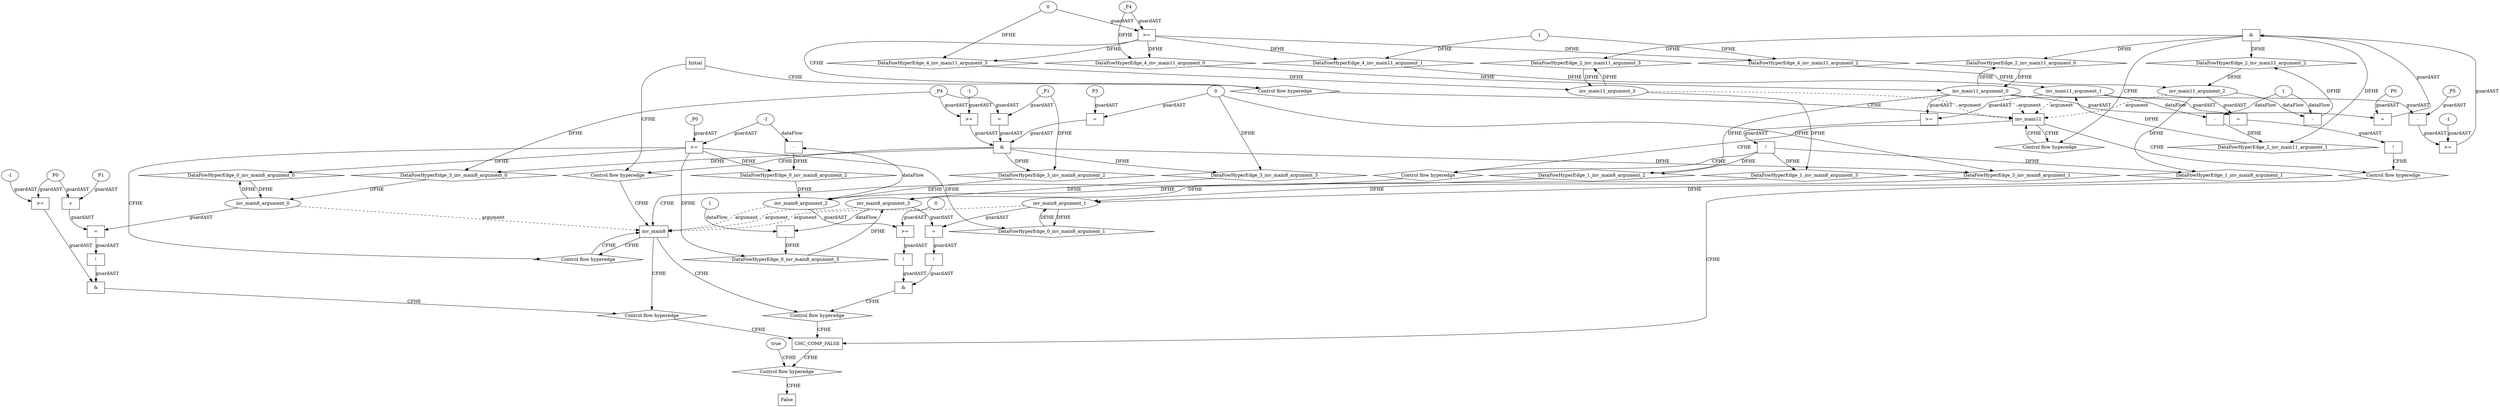 // Horn Graph
digraph {
	"xxxinv_main8___inv_main8_0xxxdataFlow_0_node_0" [label="-"  nodeName="xxxinv_main8___inv_main8_0xxxdataFlow_0_node_0" class=Operator GNNNodeID=4 shape=rect]
	"xxxinv_main8___inv_main8_0xxxdataFlow_0_node_2" [label="-1"  nodeName="xxxinv_main8___inv_main8_0xxxdataFlow_0_node_2" class=IdealInt GNNNodeID=5]
		"inv_main8_argument_2" -> "xxxinv_main8___inv_main8_0xxxdataFlow_0_node_0" [ label="dataFlow"]
		"xxxinv_main8___inv_main8_0xxxdataFlow_0_node_2" -> "xxxinv_main8___inv_main8_0xxxdataFlow_0_node_0" [ label="dataFlow"]
	"xxxinv_main8___inv_main8_0xxxdataFlow1_node_0" [label="-"  nodeName="xxxinv_main8___inv_main8_0xxxdataFlow1_node_0" class=Operator GNNNodeID=6 shape=rect]
	"xxxinv_main8___inv_main8_0xxxdataFlow1_node_2" [label="1"  nodeName="xxxinv_main8___inv_main8_0xxxdataFlow1_node_2" class=IdealInt GNNNodeID=7]
		"inv_main8_argument_3" -> "xxxinv_main8___inv_main8_0xxxdataFlow1_node_0" [ label="dataFlow"]
		"xxxinv_main8___inv_main8_0xxxdataFlow1_node_2" -> "xxxinv_main8___inv_main8_0xxxdataFlow1_node_0" [ label="dataFlow"]
	"xxxinv_main8___inv_main8_0xxxguard_0_node_0" [label=">="  nodeName="xxxinv_main8___inv_main8_0xxxguard_0_node_0" class=Operator GNNNodeID=8 shape=rect]
	"xxxinv_main8___inv_main8_0xxxguard_0_node_1" [label="_P0"  nodeName="xxxinv_main8___inv_main8_0xxxguard_0_node_1" class=symbolicConstant GNNNodeID=9]
		"xxxinv_main8___inv_main8_0xxxguard_0_node_1" -> "xxxinv_main8___inv_main8_0xxxguard_0_node_0" [ label="guardAST"]
		"xxxinv_main8___inv_main8_0xxxdataFlow_0_node_2" -> "xxxinv_main8___inv_main8_0xxxguard_0_node_0" [ label="guardAST"]
	"xxxinv_main8___inv_main11_1xxxguard_0_node_0" [label="!"  nodeName="xxxinv_main8___inv_main11_1xxxguard_0_node_0" class=Operator GNNNodeID=14 shape=rect]
	"xxxinv_main8___inv_main11_1xxxguard_0_node_1" [label=">="  nodeName="xxxinv_main8___inv_main11_1xxxguard_0_node_1" class=Operator GNNNodeID=15 shape=rect]
		"xxxinv_main8___inv_main11_1xxxguard_0_node_1" -> "xxxinv_main8___inv_main11_1xxxguard_0_node_0" [ label="guardAST"]
		"inv_main11_argument_0" -> "xxxinv_main8___inv_main11_1xxxguard_0_node_1" [ label="guardAST"]
		"inv_main11_argument_1" -> "xxxinv_main8___inv_main11_1xxxguard_0_node_1" [ label="guardAST"]
	"xxxinv_main11___inv_main11_2xxxdataFlow_0_node_0" [label="-"  nodeName="xxxinv_main11___inv_main11_2xxxdataFlow_0_node_0" class=Operator GNNNodeID=16 shape=rect]
	"xxxinv_main11___inv_main11_2xxxdataFlow_0_node_2" [label="1"  nodeName="xxxinv_main11___inv_main11_2xxxdataFlow_0_node_2" class=IdealInt GNNNodeID=17]
		"inv_main11_argument_1" -> "xxxinv_main11___inv_main11_2xxxdataFlow_0_node_0" [ label="dataFlow"]
		"xxxinv_main11___inv_main11_2xxxdataFlow_0_node_2" -> "xxxinv_main11___inv_main11_2xxxdataFlow_0_node_0" [ label="dataFlow"]
	"xxxinv_main11___inv_main11_2xxxdataFlow1_node_0" [label="-"  nodeName="xxxinv_main11___inv_main11_2xxxdataFlow1_node_0" class=Operator GNNNodeID=18 shape=rect]
		"inv_main11_argument_2" -> "xxxinv_main11___inv_main11_2xxxdataFlow1_node_0" [ label="dataFlow"]
		"xxxinv_main11___inv_main11_2xxxdataFlow_0_node_2" -> "xxxinv_main11___inv_main11_2xxxdataFlow1_node_0" [ label="dataFlow"]
	"xxxinv_main11___inv_main11_2xxxguard_0_node_0" [label=">="  nodeName="xxxinv_main11___inv_main11_2xxxguard_0_node_0" class=Operator GNNNodeID=19 shape=rect]
	"xxxinv_main11___inv_main11_2xxxguard_0_node_1" [label="-"  nodeName="xxxinv_main11___inv_main11_2xxxguard_0_node_1" class=Operator GNNNodeID=20 shape=rect]
	"xxxinv_main11___inv_main11_2xxxguard_0_node_3" [label="_P5"  nodeName="xxxinv_main11___inv_main11_2xxxguard_0_node_3" class=symbolicConstant GNNNodeID=21]
	"xxxinv_main11___inv_main11_2xxxguard_0_node_4" [label="-1"  nodeName="xxxinv_main11___inv_main11_2xxxguard_0_node_4" class=IdealInt GNNNodeID=22]
		"xxxinv_main11___inv_main11_2xxxguard_0_node_1" -> "xxxinv_main11___inv_main11_2xxxguard_0_node_0" [ label="guardAST"]
		"xxxinv_main11___inv_main11_2xxxguard_0_node_4" -> "xxxinv_main11___inv_main11_2xxxguard_0_node_0" [ label="guardAST"]
		"inv_main11_argument_0" -> "xxxinv_main11___inv_main11_2xxxguard_0_node_1" [ label="guardAST"]
		"xxxinv_main11___inv_main11_2xxxguard_0_node_3" -> "xxxinv_main11___inv_main11_2xxxguard_0_node_1" [ label="guardAST"]
	"xxxinv_main11___inv_main11_2xxxguard1_node_0" [label="="  nodeName="xxxinv_main11___inv_main11_2xxxguard1_node_0" class=Operator GNNNodeID=23 shape=rect]
	"xxxinv_main11___inv_main11_2xxxguard1_node_1" [label="P0"  nodeName="xxxinv_main11___inv_main11_2xxxguard1_node_1" class=symbolicConstant GNNNodeID=24]
		"xxxinv_main11___inv_main11_2xxxguard1_node_1" -> "xxxinv_main11___inv_main11_2xxxguard1_node_0" [ label="guardAST"]
		"inv_main11_argument_0" -> "xxxinv_main11___inv_main11_2xxxguard1_node_0" [ label="guardAST"]
	"xxxinv_main8___Initial_3xxxdataFlow_0_node_0" [label="_P4"  nodeName="xxxinv_main8___Initial_3xxxdataFlow_0_node_0" class=symbolicConstant GNNNodeID=25]
	"xxxinv_main8___Initial_3xxxdataFlow1_node_0" [label="0"  nodeName="xxxinv_main8___Initial_3xxxdataFlow1_node_0" class=IdealInt GNNNodeID=26]
	"xxxinv_main8___Initial_3xxxdataFlow2_node_0" [label="_P1"  nodeName="xxxinv_main8___Initial_3xxxdataFlow2_node_0" class=symbolicConstant GNNNodeID=27]
	"xxxinv_main8___Initial_3xxxguard_0_node_0" [label=">="  nodeName="xxxinv_main8___Initial_3xxxguard_0_node_0" class=Operator GNNNodeID=28 shape=rect]
	"xxxinv_main8___Initial_3xxxguard_0_node_1" [label="-1"  nodeName="xxxinv_main8___Initial_3xxxguard_0_node_1" class=IdealInt GNNNodeID=29]
		"xxxinv_main8___Initial_3xxxguard_0_node_1" -> "xxxinv_main8___Initial_3xxxguard_0_node_0" [ label="guardAST"]
		"xxxinv_main8___Initial_3xxxdataFlow_0_node_0" -> "xxxinv_main8___Initial_3xxxguard_0_node_0" [ label="guardAST"]
	"xxxinv_main8___Initial_3xxxguard1_node_0" [label="="  nodeName="xxxinv_main8___Initial_3xxxguard1_node_0" class=Operator GNNNodeID=30 shape=rect]
	"xxxinv_main8___Initial_3xxxguard1_node_2" [label="P3"  nodeName="xxxinv_main8___Initial_3xxxguard1_node_2" class=symbolicConstant GNNNodeID=31]
		"xxxinv_main8___Initial_3xxxdataFlow1_node_0" -> "xxxinv_main8___Initial_3xxxguard1_node_0" [ label="guardAST"]
		"xxxinv_main8___Initial_3xxxguard1_node_2" -> "xxxinv_main8___Initial_3xxxguard1_node_0" [ label="guardAST"]
	"xxxinv_main8___Initial_3xxxguard2_node_0" [label="="  nodeName="xxxinv_main8___Initial_3xxxguard2_node_0" class=Operator GNNNodeID=32 shape=rect]
		"xxxinv_main8___Initial_3xxxdataFlow2_node_0" -> "xxxinv_main8___Initial_3xxxguard2_node_0" [ label="guardAST"]
		"xxxinv_main8___Initial_3xxxdataFlow_0_node_0" -> "xxxinv_main8___Initial_3xxxguard2_node_0" [ label="guardAST"]
	"xxxinv_main11___Initial_4xxxdataFlow_0_node_0" [label="_P4"  nodeName="xxxinv_main11___Initial_4xxxdataFlow_0_node_0" class=symbolicConstant GNNNodeID=33]
	"xxxinv_main11___Initial_4xxxdataFlow1_node_0" [label="1"  nodeName="xxxinv_main11___Initial_4xxxdataFlow1_node_0" class=IdealInt GNNNodeID=34]
	"xxxinv_main11___Initial_4xxxdataFlow3_node_0" [label="0"  nodeName="xxxinv_main11___Initial_4xxxdataFlow3_node_0" class=IdealInt GNNNodeID=35]
	"xxxinv_main11___Initial_4xxxguard_0_node_0" [label=">="  nodeName="xxxinv_main11___Initial_4xxxguard_0_node_0" class=Operator GNNNodeID=36 shape=rect]
		"xxxinv_main11___Initial_4xxxdataFlow_0_node_0" -> "xxxinv_main11___Initial_4xxxguard_0_node_0" [ label="guardAST"]
		"xxxinv_main11___Initial_4xxxdataFlow3_node_0" -> "xxxinv_main11___Initial_4xxxguard_0_node_0" [ label="guardAST"]
	"xxxCHC_COMP_FALSE___inv_main11_5xxxguard_0_node_0" [label="!"  nodeName="xxxCHC_COMP_FALSE___inv_main11_5xxxguard_0_node_0" class=Operator GNNNodeID=37 shape=rect]
	"xxxCHC_COMP_FALSE___inv_main11_5xxxguard_0_node_1" [label="="  nodeName="xxxCHC_COMP_FALSE___inv_main11_5xxxguard_0_node_1" class=Operator GNNNodeID=38 shape=rect]
		"xxxCHC_COMP_FALSE___inv_main11_5xxxguard_0_node_1" -> "xxxCHC_COMP_FALSE___inv_main11_5xxxguard_0_node_0" [ label="guardAST"]
		"inv_main11_argument_1" -> "xxxCHC_COMP_FALSE___inv_main11_5xxxguard_0_node_1" [ label="guardAST"]
		"inv_main11_argument_2" -> "xxxCHC_COMP_FALSE___inv_main11_5xxxguard_0_node_1" [ label="guardAST"]
	"xxxCHC_COMP_FALSE___inv_main8_6xxxguard_0_node_0" [label="!"  nodeName="xxxCHC_COMP_FALSE___inv_main8_6xxxguard_0_node_0" class=Operator GNNNodeID=39 shape=rect]
	"xxxCHC_COMP_FALSE___inv_main8_6xxxguard_0_node_1" [label="="  nodeName="xxxCHC_COMP_FALSE___inv_main8_6xxxguard_0_node_1" class=Operator GNNNodeID=40 shape=rect]
	"xxxCHC_COMP_FALSE___inv_main8_6xxxguard_0_node_2" [label="+"  nodeName="xxxCHC_COMP_FALSE___inv_main8_6xxxguard_0_node_2" class=Operator GNNNodeID=41 shape=rect]
	"xxxCHC_COMP_FALSE___inv_main8_6xxxguard_0_node_3" [label="P0"  nodeName="xxxCHC_COMP_FALSE___inv_main8_6xxxguard_0_node_3" class=symbolicConstant GNNNodeID=42]
	"xxxCHC_COMP_FALSE___inv_main8_6xxxguard_0_node_4" [label="P1"  nodeName="xxxCHC_COMP_FALSE___inv_main8_6xxxguard_0_node_4" class=symbolicConstant GNNNodeID=43]
		"xxxCHC_COMP_FALSE___inv_main8_6xxxguard_0_node_1" -> "xxxCHC_COMP_FALSE___inv_main8_6xxxguard_0_node_0" [ label="guardAST"]
		"xxxCHC_COMP_FALSE___inv_main8_6xxxguard_0_node_2" -> "xxxCHC_COMP_FALSE___inv_main8_6xxxguard_0_node_1" [ label="guardAST"]
		"inv_main8_argument_0" -> "xxxCHC_COMP_FALSE___inv_main8_6xxxguard_0_node_1" [ label="guardAST"]
		"xxxCHC_COMP_FALSE___inv_main8_6xxxguard_0_node_3" -> "xxxCHC_COMP_FALSE___inv_main8_6xxxguard_0_node_2" [ label="guardAST"]
		"xxxCHC_COMP_FALSE___inv_main8_6xxxguard_0_node_4" -> "xxxCHC_COMP_FALSE___inv_main8_6xxxguard_0_node_2" [ label="guardAST"]
	"xxxCHC_COMP_FALSE___inv_main8_6xxxguard1_node_0" [label=">="  nodeName="xxxCHC_COMP_FALSE___inv_main8_6xxxguard1_node_0" class=Operator GNNNodeID=44 shape=rect]
	"xxxCHC_COMP_FALSE___inv_main8_6xxxguard1_node_2" [label="-1"  nodeName="xxxCHC_COMP_FALSE___inv_main8_6xxxguard1_node_2" class=IdealInt GNNNodeID=45]
		"xxxCHC_COMP_FALSE___inv_main8_6xxxguard_0_node_3" -> "xxxCHC_COMP_FALSE___inv_main8_6xxxguard1_node_0" [ label="guardAST"]
		"xxxCHC_COMP_FALSE___inv_main8_6xxxguard1_node_2" -> "xxxCHC_COMP_FALSE___inv_main8_6xxxguard1_node_0" [ label="guardAST"]
	"xxxCHC_COMP_FALSE___inv_main8_7xxxguard_0_node_0" [label="!"  nodeName="xxxCHC_COMP_FALSE___inv_main8_7xxxguard_0_node_0" class=Operator GNNNodeID=46 shape=rect]
	"xxxCHC_COMP_FALSE___inv_main8_7xxxguard_0_node_1" [label="="  nodeName="xxxCHC_COMP_FALSE___inv_main8_7xxxguard_0_node_1" class=Operator GNNNodeID=47 shape=rect]
		"xxxCHC_COMP_FALSE___inv_main8_7xxxguard_0_node_1" -> "xxxCHC_COMP_FALSE___inv_main8_7xxxguard_0_node_0" [ label="guardAST"]
		"inv_main8_argument_1" -> "xxxCHC_COMP_FALSE___inv_main8_7xxxguard_0_node_1" [ label="guardAST"]
		"inv_main8_argument_3" -> "xxxCHC_COMP_FALSE___inv_main8_7xxxguard_0_node_1" [ label="guardAST"]
	"xxxCHC_COMP_FALSE___inv_main8_7xxxguard1_node_0" [label="!"  nodeName="xxxCHC_COMP_FALSE___inv_main8_7xxxguard1_node_0" class=Operator GNNNodeID=48 shape=rect]
	"xxxCHC_COMP_FALSE___inv_main8_7xxxguard1_node_1" [label=">="  nodeName="xxxCHC_COMP_FALSE___inv_main8_7xxxguard1_node_1" class=Operator GNNNodeID=49 shape=rect]
	"xxxCHC_COMP_FALSE___inv_main8_7xxxguard1_node_3" [label="0"  nodeName="xxxCHC_COMP_FALSE___inv_main8_7xxxguard1_node_3" class=IdealInt GNNNodeID=50]
		"xxxCHC_COMP_FALSE___inv_main8_7xxxguard1_node_1" -> "xxxCHC_COMP_FALSE___inv_main8_7xxxguard1_node_0" [ label="guardAST"]
		"inv_main8_argument_2" -> "xxxCHC_COMP_FALSE___inv_main8_7xxxguard1_node_1" [ label="guardAST"]
		"xxxCHC_COMP_FALSE___inv_main8_7xxxguard1_node_3" -> "xxxCHC_COMP_FALSE___inv_main8_7xxxguard1_node_1" [ label="guardAST"]
	"xxxFALSE___CHC_COMP_FALSE_8xxxguard_0_node_0" [label="true"  nodeName="xxxFALSE___CHC_COMP_FALSE_8xxxguard_0_node_0" class=Constant GNNNodeID=51]
	"CHC_COMP_FALSE" [label="CHC_COMP_FALSE"  nodeName="CHC_COMP_FALSE" class=CONTROL GNNNodeID=52 shape="rect"]
	"inv_main11" [label="inv_main11"  nodeName="inv_main11" class=CONTROL GNNNodeID=53 shape="rect"]
	"inv_main8" [label="inv_main8"  nodeName="inv_main8" class=CONTROL GNNNodeID=54 shape="rect"]
	"FALSE" [label="False"  nodeName=False class=CONTROL GNNNodeID=55 shape="rect"]
	"Initial" [label="Initial"  nodeName=Initial class=CONTROL GNNNodeID=56 shape="rect"]
	"ControlFowHyperEdge_0" [label="Control flow hyperedge"  hyperEdgeNodeID=0 nodeName=ControlFowHyperEdge_0 class=controlFlowHyperEdge shape="diamond"]
		"inv_main8" -> ControlFowHyperEdge_0 [ label="CFHE"]
		"ControlFowHyperEdge_0" -> "inv_main8" [ label="CFHE"]
	"ControlFowHyperEdge_1" [label="Control flow hyperedge"  hyperEdgeNodeID=1 nodeName=ControlFowHyperEdge_1 class=controlFlowHyperEdge shape="diamond"]
		"inv_main11" -> ControlFowHyperEdge_1 [ label="CFHE"]
		"ControlFowHyperEdge_1" -> "inv_main8" [ label="CFHE"]
	"ControlFowHyperEdge_2" [label="Control flow hyperedge"  hyperEdgeNodeID=2 nodeName=ControlFowHyperEdge_2 class=controlFlowHyperEdge shape="diamond"]
		"inv_main11" -> ControlFowHyperEdge_2 [ label="CFHE"]
		"ControlFowHyperEdge_2" -> "inv_main11" [ label="CFHE"]
	"ControlFowHyperEdge_3" [label="Control flow hyperedge"  hyperEdgeNodeID=3 nodeName=ControlFowHyperEdge_3 class=controlFlowHyperEdge shape="diamond"]
		"Initial" -> ControlFowHyperEdge_3 [ label="CFHE"]
		"ControlFowHyperEdge_3" -> "inv_main8" [ label="CFHE"]
	"ControlFowHyperEdge_4" [label="Control flow hyperedge"  hyperEdgeNodeID=4 nodeName=ControlFowHyperEdge_4 class=controlFlowHyperEdge shape="diamond"]
		"Initial" -> ControlFowHyperEdge_4 [ label="CFHE"]
		"ControlFowHyperEdge_4" -> "inv_main11" [ label="CFHE"]
	"ControlFowHyperEdge_5" [label="Control flow hyperedge"  hyperEdgeNodeID=5 nodeName=ControlFowHyperEdge_5 class=controlFlowHyperEdge shape="diamond"]
		"inv_main11" -> ControlFowHyperEdge_5 [ label="CFHE"]
		"ControlFowHyperEdge_5" -> "CHC_COMP_FALSE" [ label="CFHE"]
	"ControlFowHyperEdge_6" [label="Control flow hyperedge"  hyperEdgeNodeID=6 nodeName=ControlFowHyperEdge_6 class=controlFlowHyperEdge shape="diamond"]
		"inv_main8" -> ControlFowHyperEdge_6 [ label="CFHE"]
		"ControlFowHyperEdge_6" -> "CHC_COMP_FALSE" [ label="CFHE"]
	"ControlFowHyperEdge_7" [label="Control flow hyperedge"  hyperEdgeNodeID=7 nodeName=ControlFowHyperEdge_7 class=controlFlowHyperEdge shape="diamond"]
		"inv_main8" -> ControlFowHyperEdge_7 [ label="CFHE"]
		"ControlFowHyperEdge_7" -> "CHC_COMP_FALSE" [ label="CFHE"]
	"ControlFowHyperEdge_8" [label="Control flow hyperedge"  hyperEdgeNodeID=8 nodeName=ControlFowHyperEdge_8 class=controlFlowHyperEdge shape="diamond"]
		"CHC_COMP_FALSE" -> ControlFowHyperEdge_8 [ label="CFHE"]
		"ControlFowHyperEdge_8" -> "FALSE" [ label="CFHE"]
	"inv_main8_argument_0" [label="inv_main8_argument_0"  nodeName=argument0 class=argument shape=oval GNNNodeID=57 head="inv_main8"]
		"inv_main8_argument_0" -> "inv_main8" [ label="argument" style=dashed]
	"inv_main8_argument_1" [label="inv_main8_argument_1"  nodeName=argument1 class=argument shape=oval GNNNodeID=57 head="inv_main8"]
		"inv_main8_argument_1" -> "inv_main8" [ label="argument" style=dashed]
	"inv_main8_argument_2" [label="inv_main8_argument_2"  nodeName=argument2 class=argument shape=oval GNNNodeID=57 head="inv_main8"]
		"inv_main8_argument_2" -> "inv_main8" [ label="argument" style=dashed]
	"inv_main8_argument_3" [label="inv_main8_argument_3"  nodeName=argument3 class=argument shape=oval GNNNodeID=57 head="inv_main8"]
		"inv_main8_argument_3" -> "inv_main8" [ label="argument" style=dashed]
	"inv_main11_argument_0" [label="inv_main11_argument_0"  nodeName=argument0 class=argument shape=oval GNNNodeID=57 head="inv_main11"]
		"inv_main11_argument_0" -> "inv_main11" [ label="argument" style=dashed]
	"inv_main11_argument_1" [label="inv_main11_argument_1"  nodeName=argument1 class=argument shape=oval GNNNodeID=57 head="inv_main11"]
		"inv_main11_argument_1" -> "inv_main11" [ label="argument" style=dashed]
	"inv_main11_argument_2" [label="inv_main11_argument_2"  nodeName=argument2 class=argument shape=oval GNNNodeID=57 head="inv_main11"]
		"inv_main11_argument_2" -> "inv_main11" [ label="argument" style=dashed]
	"inv_main11_argument_3" [label="inv_main11_argument_3"  nodeName=argument3 class=argument shape=oval GNNNodeID=57 head="inv_main11"]
		"inv_main11_argument_3" -> "inv_main11" [ label="argument" style=dashed]
		"xxxinv_main8___inv_main8_0xxxguard_0_node_0" -> "ControlFowHyperEdge_0" [ label="CFHE"]
		"xxxinv_main8___inv_main11_1xxxguard_0_node_0" -> "ControlFowHyperEdge_1" [ label="CFHE"]
	"xxxinv_main11___inv_main11_2xxx_and" [label="&"  andName="xxxinv_main11___inv_main11_2xxx_and" class=Operator shape=rect]
		"xxxinv_main11___inv_main11_2xxxguard_0_node_0" -> "xxxinv_main11___inv_main11_2xxx_and" [ label="guardAST"]
		"xxxinv_main11___inv_main11_2xxxguard1_node_0" -> "xxxinv_main11___inv_main11_2xxx_and" [ label="guardAST"]
		"xxxinv_main11___inv_main11_2xxx_and" -> "ControlFowHyperEdge_2" [ label="CFHE"]
	"xxxinv_main8___Initial_3xxx_and" [label="&"  andName="xxxinv_main8___Initial_3xxx_and" class=Operator shape=rect]
		"xxxinv_main8___Initial_3xxxguard_0_node_0" -> "xxxinv_main8___Initial_3xxx_and" [ label="guardAST"]
		"xxxinv_main8___Initial_3xxxguard1_node_0" -> "xxxinv_main8___Initial_3xxx_and" [ label="guardAST"]
		"xxxinv_main8___Initial_3xxxguard2_node_0" -> "xxxinv_main8___Initial_3xxx_and" [ label="guardAST"]
		"xxxinv_main8___Initial_3xxx_and" -> "ControlFowHyperEdge_3" [ label="CFHE"]
		"xxxinv_main11___Initial_4xxxguard_0_node_0" -> "ControlFowHyperEdge_4" [ label="CFHE"]
		"xxxCHC_COMP_FALSE___inv_main11_5xxxguard_0_node_0" -> "ControlFowHyperEdge_5" [ label="CFHE"]
	"xxxCHC_COMP_FALSE___inv_main8_6xxx_and" [label="&"  andName="xxxCHC_COMP_FALSE___inv_main8_6xxx_and" class=Operator shape=rect]
		"xxxCHC_COMP_FALSE___inv_main8_6xxxguard_0_node_0" -> "xxxCHC_COMP_FALSE___inv_main8_6xxx_and" [ label="guardAST"]
		"xxxCHC_COMP_FALSE___inv_main8_6xxxguard1_node_0" -> "xxxCHC_COMP_FALSE___inv_main8_6xxx_and" [ label="guardAST"]
		"xxxCHC_COMP_FALSE___inv_main8_6xxx_and" -> "ControlFowHyperEdge_6" [ label="CFHE"]
	"xxxCHC_COMP_FALSE___inv_main8_7xxx_and" [label="&"  andName="xxxCHC_COMP_FALSE___inv_main8_7xxx_and" class=Operator shape=rect]
		"xxxCHC_COMP_FALSE___inv_main8_7xxxguard_0_node_0" -> "xxxCHC_COMP_FALSE___inv_main8_7xxx_and" [ label="guardAST"]
		"xxxCHC_COMP_FALSE___inv_main8_7xxxguard1_node_0" -> "xxxCHC_COMP_FALSE___inv_main8_7xxx_and" [ label="guardAST"]
		"xxxCHC_COMP_FALSE___inv_main8_7xxx_and" -> "ControlFowHyperEdge_7" [ label="CFHE"]
		"xxxFALSE___CHC_COMP_FALSE_8xxxguard_0_node_0" -> "ControlFowHyperEdge_8" [ label="CFHE"]
		"inv_main8_argument_0" -> "DataFowHyperEdge_0_inv_main8_argument_0" [ label="DFHE"]
	"DataFowHyperEdge_0_inv_main8_argument_0" [label="DataFowHyperEdge_0_inv_main8_argument_0"  nodeName="DataFowHyperEdge_0_inv_main8_argument_0" class=DataFlowHyperedge shape=diamond]
		"DataFowHyperEdge_0_inv_main8_argument_0" -> "inv_main8_argument_0" [ label="DFHE"]
		"xxxinv_main8___inv_main8_0xxxguard_0_node_0" -> "DataFowHyperEdge_0_inv_main8_argument_0" [ label="DFHE"]
		"inv_main8_argument_1" -> "DataFowHyperEdge_0_inv_main8_argument_1" [ label="DFHE"]
	"DataFowHyperEdge_0_inv_main8_argument_1" [label="DataFowHyperEdge_0_inv_main8_argument_1"  nodeName="DataFowHyperEdge_0_inv_main8_argument_1" class=DataFlowHyperedge shape=diamond]
		"DataFowHyperEdge_0_inv_main8_argument_1" -> "inv_main8_argument_1" [ label="DFHE"]
		"xxxinv_main8___inv_main8_0xxxguard_0_node_0" -> "DataFowHyperEdge_0_inv_main8_argument_1" [ label="DFHE"]
		"inv_main11_argument_2" -> "DataFowHyperEdge_1_inv_main8_argument_1" [ label="DFHE"]
	"DataFowHyperEdge_1_inv_main8_argument_1" [label="DataFowHyperEdge_1_inv_main8_argument_1"  nodeName="DataFowHyperEdge_1_inv_main8_argument_1" class=DataFlowHyperedge shape=diamond]
		"DataFowHyperEdge_1_inv_main8_argument_1" -> "inv_main8_argument_1" [ label="DFHE"]
		"xxxinv_main8___inv_main11_1xxxguard_0_node_0" -> "DataFowHyperEdge_1_inv_main8_argument_1" [ label="DFHE"]
		"inv_main11_argument_3" -> "DataFowHyperEdge_1_inv_main8_argument_3" [ label="DFHE"]
	"DataFowHyperEdge_1_inv_main8_argument_3" [label="DataFowHyperEdge_1_inv_main8_argument_3"  nodeName="DataFowHyperEdge_1_inv_main8_argument_3" class=DataFlowHyperedge shape=diamond]
		"DataFowHyperEdge_1_inv_main8_argument_3" -> "inv_main8_argument_3" [ label="DFHE"]
		"xxxinv_main8___inv_main11_1xxxguard_0_node_0" -> "DataFowHyperEdge_1_inv_main8_argument_3" [ label="DFHE"]
		"inv_main11_argument_0" -> "DataFowHyperEdge_2_inv_main11_argument_0" [ label="DFHE"]
	"DataFowHyperEdge_2_inv_main11_argument_0" [label="DataFowHyperEdge_2_inv_main11_argument_0"  nodeName="DataFowHyperEdge_2_inv_main11_argument_0" class=DataFlowHyperedge shape=diamond]
		"DataFowHyperEdge_2_inv_main11_argument_0" -> "inv_main11_argument_0" [ label="DFHE"]
		"xxxinv_main11___inv_main11_2xxx_and" -> "DataFowHyperEdge_2_inv_main11_argument_0" [ label="DFHE"]
		"inv_main11_argument_3" -> "DataFowHyperEdge_2_inv_main11_argument_3" [ label="DFHE"]
	"DataFowHyperEdge_2_inv_main11_argument_3" [label="DataFowHyperEdge_2_inv_main11_argument_3"  nodeName="DataFowHyperEdge_2_inv_main11_argument_3" class=DataFlowHyperedge shape=diamond]
		"DataFowHyperEdge_2_inv_main11_argument_3" -> "inv_main11_argument_3" [ label="DFHE"]
		"xxxinv_main11___inv_main11_2xxx_and" -> "DataFowHyperEdge_2_inv_main11_argument_3" [ label="DFHE"]
	"DataFowHyperEdge_0_inv_main8_argument_2" [label="DataFowHyperEdge_0_inv_main8_argument_2"  nodeName="DataFowHyperEdge_0_inv_main8_argument_2" class=DataFlowHyperedge shape=diamond]
		"DataFowHyperEdge_0_inv_main8_argument_2" -> "inv_main8_argument_2" [ label="DFHE"]
		"xxxinv_main8___inv_main8_0xxxguard_0_node_0" -> "DataFowHyperEdge_0_inv_main8_argument_2" [ label="DFHE"]
		"xxxinv_main8___inv_main8_0xxxdataFlow_0_node_0" -> "DataFowHyperEdge_0_inv_main8_argument_2" [ label="DFHE"]
	"DataFowHyperEdge_0_inv_main8_argument_3" [label="DataFowHyperEdge_0_inv_main8_argument_3"  nodeName="DataFowHyperEdge_0_inv_main8_argument_3" class=DataFlowHyperedge shape=diamond]
		"DataFowHyperEdge_0_inv_main8_argument_3" -> "inv_main8_argument_3" [ label="DFHE"]
		"xxxinv_main8___inv_main8_0xxxguard_0_node_0" -> "DataFowHyperEdge_0_inv_main8_argument_3" [ label="DFHE"]
		"xxxinv_main8___inv_main8_0xxxdataFlow1_node_0" -> "DataFowHyperEdge_0_inv_main8_argument_3" [ label="DFHE"]
	"DataFowHyperEdge_1_inv_main8_argument_2" [label="DataFowHyperEdge_1_inv_main8_argument_2"  nodeName="DataFowHyperEdge_1_inv_main8_argument_2" class=DataFlowHyperedge shape=diamond]
		"DataFowHyperEdge_1_inv_main8_argument_2" -> "inv_main8_argument_2" [ label="DFHE"]
		"xxxinv_main8___inv_main11_1xxxguard_0_node_0" -> "DataFowHyperEdge_1_inv_main8_argument_2" [ label="DFHE"]
		"inv_main11_argument_0" -> "DataFowHyperEdge_1_inv_main8_argument_2" [ label="DFHE"]
	"DataFowHyperEdge_2_inv_main11_argument_1" [label="DataFowHyperEdge_2_inv_main11_argument_1"  nodeName="DataFowHyperEdge_2_inv_main11_argument_1" class=DataFlowHyperedge shape=diamond]
		"DataFowHyperEdge_2_inv_main11_argument_1" -> "inv_main11_argument_1" [ label="DFHE"]
		"xxxinv_main11___inv_main11_2xxx_and" -> "DataFowHyperEdge_2_inv_main11_argument_1" [ label="DFHE"]
		"xxxinv_main11___inv_main11_2xxxdataFlow_0_node_0" -> "DataFowHyperEdge_2_inv_main11_argument_1" [ label="DFHE"]
	"DataFowHyperEdge_2_inv_main11_argument_2" [label="DataFowHyperEdge_2_inv_main11_argument_2"  nodeName="DataFowHyperEdge_2_inv_main11_argument_2" class=DataFlowHyperedge shape=diamond]
		"DataFowHyperEdge_2_inv_main11_argument_2" -> "inv_main11_argument_2" [ label="DFHE"]
		"xxxinv_main11___inv_main11_2xxx_and" -> "DataFowHyperEdge_2_inv_main11_argument_2" [ label="DFHE"]
		"xxxinv_main11___inv_main11_2xxxdataFlow1_node_0" -> "DataFowHyperEdge_2_inv_main11_argument_2" [ label="DFHE"]
	"DataFowHyperEdge_3_inv_main8_argument_0" [label="DataFowHyperEdge_3_inv_main8_argument_0"  nodeName="DataFowHyperEdge_3_inv_main8_argument_0" class=DataFlowHyperedge shape=diamond]
		"DataFowHyperEdge_3_inv_main8_argument_0" -> "inv_main8_argument_0" [ label="DFHE"]
		"xxxinv_main8___Initial_3xxx_and" -> "DataFowHyperEdge_3_inv_main8_argument_0" [ label="DFHE"]
		"xxxinv_main8___Initial_3xxxdataFlow_0_node_0" -> "DataFowHyperEdge_3_inv_main8_argument_0" [ label="DFHE"]
	"DataFowHyperEdge_3_inv_main8_argument_1" [label="DataFowHyperEdge_3_inv_main8_argument_1"  nodeName="DataFowHyperEdge_3_inv_main8_argument_1" class=DataFlowHyperedge shape=diamond]
		"DataFowHyperEdge_3_inv_main8_argument_1" -> "inv_main8_argument_1" [ label="DFHE"]
		"xxxinv_main8___Initial_3xxx_and" -> "DataFowHyperEdge_3_inv_main8_argument_1" [ label="DFHE"]
		"xxxinv_main8___Initial_3xxxdataFlow1_node_0" -> "DataFowHyperEdge_3_inv_main8_argument_1" [ label="DFHE"]
	"DataFowHyperEdge_3_inv_main8_argument_2" [label="DataFowHyperEdge_3_inv_main8_argument_2"  nodeName="DataFowHyperEdge_3_inv_main8_argument_2" class=DataFlowHyperedge shape=diamond]
		"DataFowHyperEdge_3_inv_main8_argument_2" -> "inv_main8_argument_2" [ label="DFHE"]
		"xxxinv_main8___Initial_3xxx_and" -> "DataFowHyperEdge_3_inv_main8_argument_2" [ label="DFHE"]
		"xxxinv_main8___Initial_3xxxdataFlow2_node_0" -> "DataFowHyperEdge_3_inv_main8_argument_2" [ label="DFHE"]
	"DataFowHyperEdge_3_inv_main8_argument_3" [label="DataFowHyperEdge_3_inv_main8_argument_3"  nodeName="DataFowHyperEdge_3_inv_main8_argument_3" class=DataFlowHyperedge shape=diamond]
		"DataFowHyperEdge_3_inv_main8_argument_3" -> "inv_main8_argument_3" [ label="DFHE"]
		"xxxinv_main8___Initial_3xxx_and" -> "DataFowHyperEdge_3_inv_main8_argument_3" [ label="DFHE"]
		"xxxinv_main8___Initial_3xxxdataFlow1_node_0" -> "DataFowHyperEdge_3_inv_main8_argument_3" [ label="DFHE"]
	"DataFowHyperEdge_4_inv_main11_argument_0" [label="DataFowHyperEdge_4_inv_main11_argument_0"  nodeName="DataFowHyperEdge_4_inv_main11_argument_0" class=DataFlowHyperedge shape=diamond]
		"DataFowHyperEdge_4_inv_main11_argument_0" -> "inv_main11_argument_0" [ label="DFHE"]
		"xxxinv_main11___Initial_4xxxguard_0_node_0" -> "DataFowHyperEdge_4_inv_main11_argument_0" [ label="DFHE"]
		"xxxinv_main11___Initial_4xxxdataFlow_0_node_0" -> "DataFowHyperEdge_4_inv_main11_argument_0" [ label="DFHE"]
	"DataFowHyperEdge_4_inv_main11_argument_1" [label="DataFowHyperEdge_4_inv_main11_argument_1"  nodeName="DataFowHyperEdge_4_inv_main11_argument_1" class=DataFlowHyperedge shape=diamond]
		"DataFowHyperEdge_4_inv_main11_argument_1" -> "inv_main11_argument_1" [ label="DFHE"]
		"xxxinv_main11___Initial_4xxxguard_0_node_0" -> "DataFowHyperEdge_4_inv_main11_argument_1" [ label="DFHE"]
		"xxxinv_main11___Initial_4xxxdataFlow1_node_0" -> "DataFowHyperEdge_4_inv_main11_argument_1" [ label="DFHE"]
	"DataFowHyperEdge_4_inv_main11_argument_2" [label="DataFowHyperEdge_4_inv_main11_argument_2"  nodeName="DataFowHyperEdge_4_inv_main11_argument_2" class=DataFlowHyperedge shape=diamond]
		"DataFowHyperEdge_4_inv_main11_argument_2" -> "inv_main11_argument_2" [ label="DFHE"]
		"xxxinv_main11___Initial_4xxxguard_0_node_0" -> "DataFowHyperEdge_4_inv_main11_argument_2" [ label="DFHE"]
		"xxxinv_main11___Initial_4xxxdataFlow1_node_0" -> "DataFowHyperEdge_4_inv_main11_argument_2" [ label="DFHE"]
	"DataFowHyperEdge_4_inv_main11_argument_3" [label="DataFowHyperEdge_4_inv_main11_argument_3"  nodeName="DataFowHyperEdge_4_inv_main11_argument_3" class=DataFlowHyperedge shape=diamond]
		"DataFowHyperEdge_4_inv_main11_argument_3" -> "inv_main11_argument_3" [ label="DFHE"]
		"xxxinv_main11___Initial_4xxxguard_0_node_0" -> "DataFowHyperEdge_4_inv_main11_argument_3" [ label="DFHE"]
		"xxxinv_main11___Initial_4xxxdataFlow3_node_0" -> "DataFowHyperEdge_4_inv_main11_argument_3" [ label="DFHE"]
}
